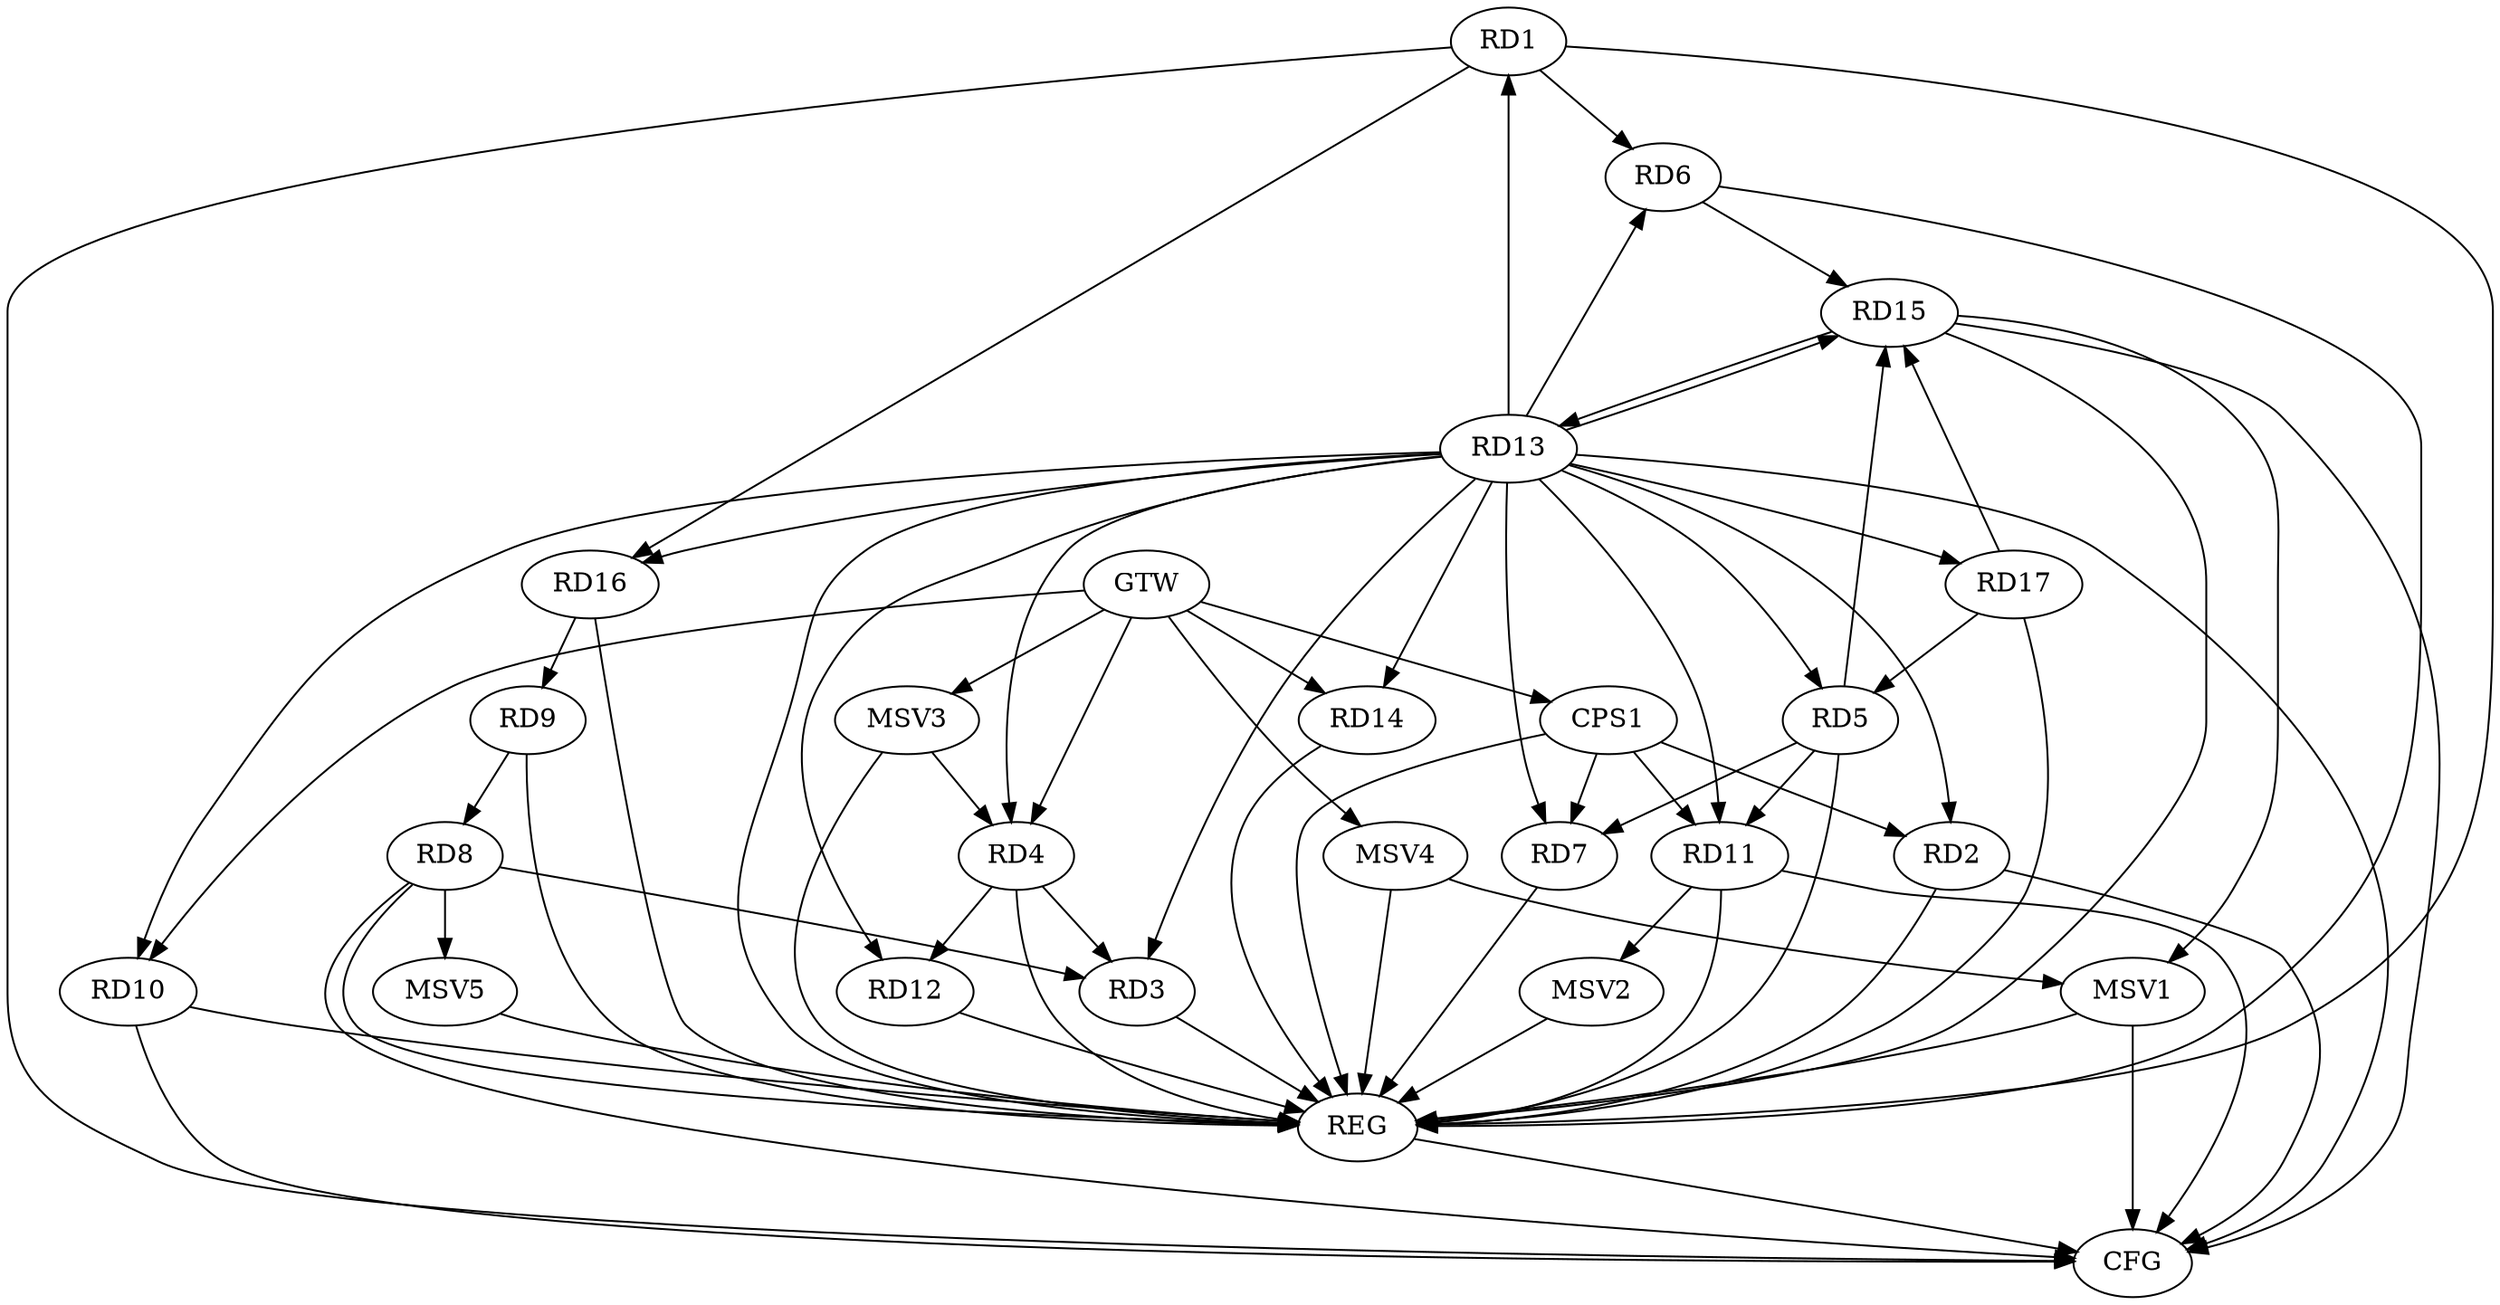 strict digraph G {
  RD1 [ label="RD1" ];
  RD2 [ label="RD2" ];
  RD3 [ label="RD3" ];
  RD4 [ label="RD4" ];
  RD5 [ label="RD5" ];
  RD6 [ label="RD6" ];
  RD7 [ label="RD7" ];
  RD8 [ label="RD8" ];
  RD9 [ label="RD9" ];
  RD10 [ label="RD10" ];
  RD11 [ label="RD11" ];
  RD12 [ label="RD12" ];
  RD13 [ label="RD13" ];
  RD14 [ label="RD14" ];
  RD15 [ label="RD15" ];
  RD16 [ label="RD16" ];
  RD17 [ label="RD17" ];
  CPS1 [ label="CPS1" ];
  GTW [ label="GTW" ];
  REG [ label="REG" ];
  CFG [ label="CFG" ];
  MSV1 [ label="MSV1" ];
  MSV2 [ label="MSV2" ];
  MSV3 [ label="MSV3" ];
  MSV4 [ label="MSV4" ];
  MSV5 [ label="MSV5" ];
  RD1 -> RD6;
  RD1 -> RD16;
  RD4 -> RD3;
  RD8 -> RD3;
  RD4 -> RD12;
  RD5 -> RD7;
  RD5 -> RD11;
  RD13 -> RD5;
  RD5 -> RD15;
  RD17 -> RD5;
  RD6 -> RD15;
  RD13 -> RD7;
  RD9 -> RD8;
  RD16 -> RD9;
  RD13 -> RD15;
  RD15 -> RD13;
  RD17 -> RD15;
  CPS1 -> RD2;
  CPS1 -> RD7;
  CPS1 -> RD11;
  GTW -> RD4;
  GTW -> RD10;
  GTW -> RD14;
  GTW -> CPS1;
  RD1 -> REG;
  RD2 -> REG;
  RD3 -> REG;
  RD4 -> REG;
  RD5 -> REG;
  RD6 -> REG;
  RD7 -> REG;
  RD8 -> REG;
  RD9 -> REG;
  RD10 -> REG;
  RD11 -> REG;
  RD12 -> REG;
  RD13 -> REG;
  RD14 -> REG;
  RD15 -> REG;
  RD16 -> REG;
  RD17 -> REG;
  CPS1 -> REG;
  RD1 -> CFG;
  RD8 -> CFG;
  RD2 -> CFG;
  RD15 -> CFG;
  RD13 -> CFG;
  RD10 -> CFG;
  RD11 -> CFG;
  REG -> CFG;
  RD13 -> RD6;
  RD13 -> RD14;
  RD13 -> RD11;
  RD13 -> RD1;
  RD13 -> RD4;
  RD13 -> RD3;
  RD13 -> RD2;
  RD13 -> RD17;
  RD13 -> RD12;
  RD13 -> RD10;
  RD13 -> RD16;
  RD15 -> MSV1;
  MSV1 -> REG;
  MSV1 -> CFG;
  RD11 -> MSV2;
  MSV2 -> REG;
  MSV3 -> RD4;
  GTW -> MSV3;
  MSV3 -> REG;
  MSV4 -> MSV1;
  GTW -> MSV4;
  MSV4 -> REG;
  RD8 -> MSV5;
  MSV5 -> REG;
}
